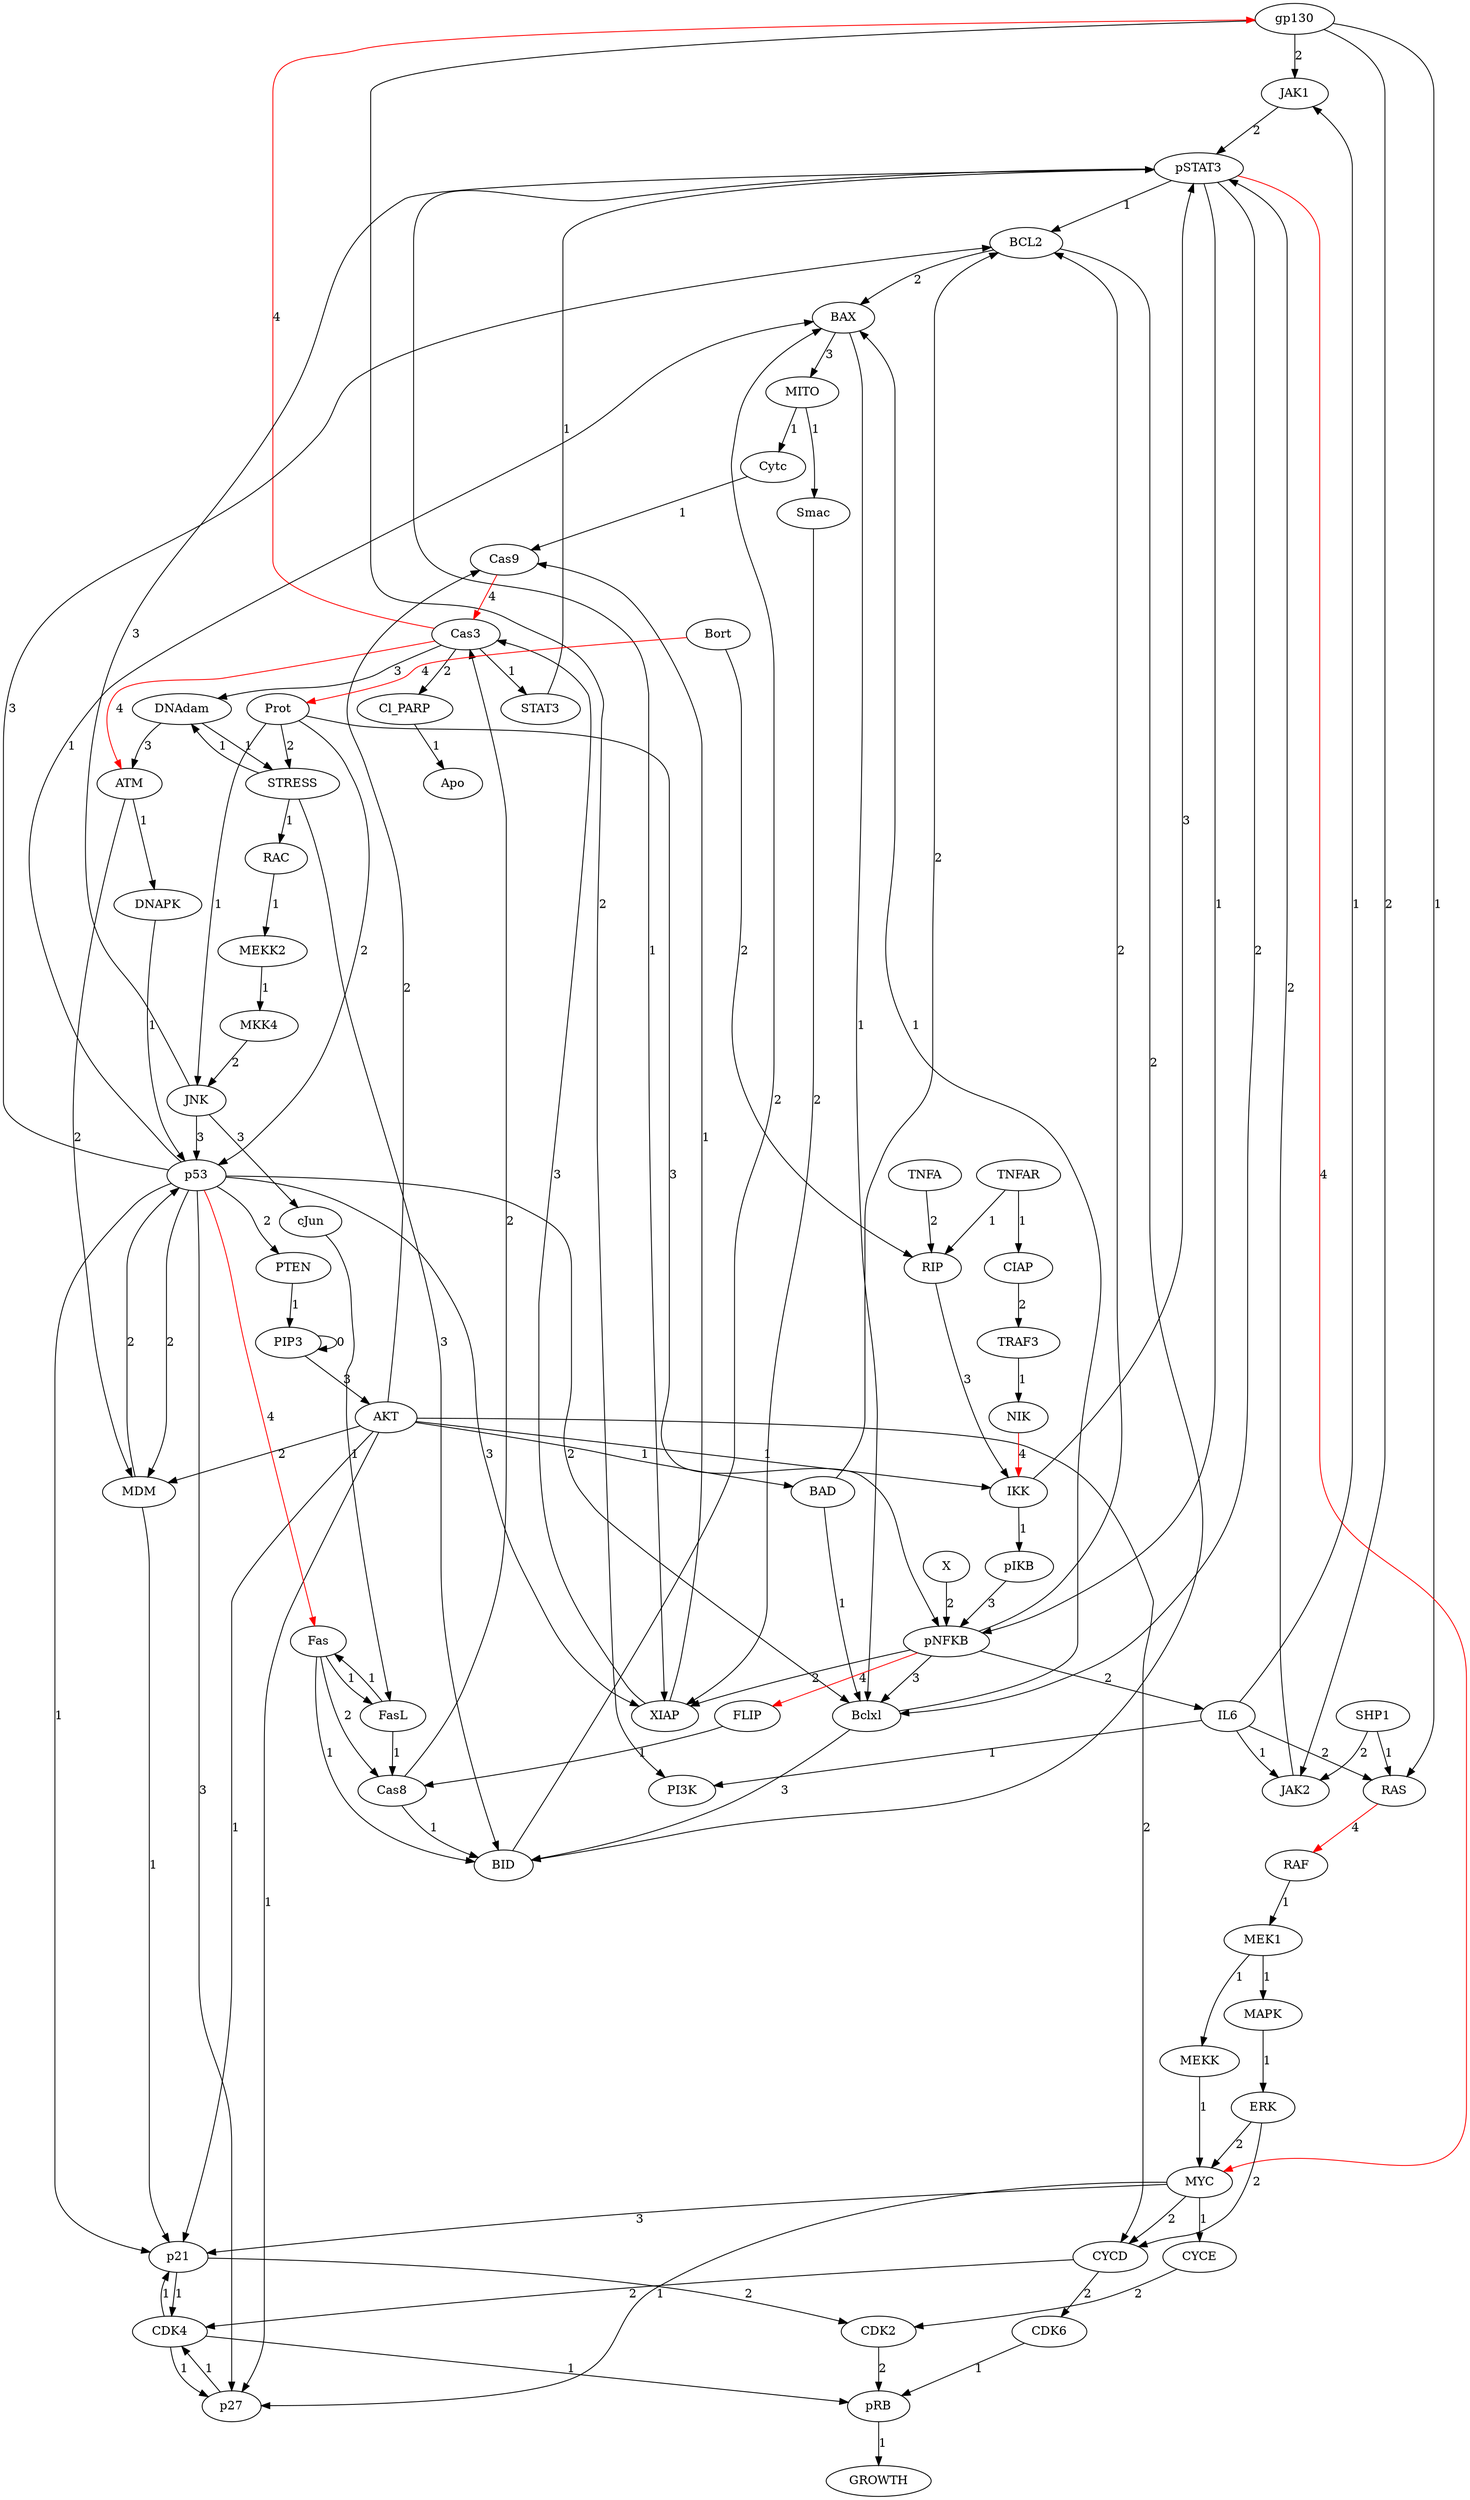 digraph  {
" gp130 " [equation="  ! (  ( Cas3 )  ) "];
" DNAdam " [equation="  ( STRESS )  || ( Cas3 ) "];
" Fas " [equation="  ( FasL )  || ( p53 ) "];
" MEKK " [equation="  ( MEK1 ) "];
" RIP " [equation="  ( Bort )  || ( TNFAR && (  (  ( TNFA )  )  ) ) "];
" MKK4 " [equation="  ( MEKK2 ) "];
" p21 " [equation="  (  (  (  (  ( p53  ) && ! ( MYC  )  ) && ! ( AKT  )  ) && ! ( MDM  )  ) && ! ( CDK4  )  ) "];
" BAX " [equation="  (  (  ( BID  ) && ! ( Bclxl  )  ) && ! ( BCL2  )  )  || (  (  ( p53  ) && ! ( Bclxl  )  ) && ! ( BCL2  )  ) "];
" TRAF3 " [equation="  ! (  ( CIAP )  ) "];
" CYCD " [equation="  ( AKT )  || ( MYC )  || ( ERK ) "];
" BCL2 " [equation="  (  (  ( pSTAT3  ) && ! ( p53  )  ) && ! ( BAD  )  )  || (  (  ( pNFKB  ) && ! ( p53  )  ) && ! ( BAD  )  ) "];
" RAF " [equation="  ( RAS ) "];
" Cas3 " [equation="  (  ( Cas8  ) && ! ( XIAP  )  )  || (  ( Cas9  ) && ! ( XIAP  )  ) "];
" MEK1 " [equation="  ( RAF ) "];
" FLIP " [equation="  ( pNFKB ) "];
" STAT3 " [equation="  ! (  ( Cas3 )  ) "];
" AKT " [equation="  ( PIP3 ) "];
" p53 " [equation="  (  ( DNAPK  ) && ! ( MDM && (  (  ( Prot )  )  )  )  )  || (  ( JNK  ) && ! ( MDM && (  (  ( Prot )  )  )  )  ) "];
" CDK6 " [equation="  ( CYCD ) "];
" Cl_PARP " [equation="  ( Cas3 ) "];
" CDK4 " [equation="  (  (  ( CYCD  ) && ! ( p27  )  ) && ! ( p21  )  ) "];
" pSTAT3 " [equation="  (  ( JAK2 && (  (  ( STAT3 && JAK1 )  && (  (  ( ! IKK )  )  )  )  )  ) && ! ( JNK  )  )  || ( JAK1 && (  (  ( STAT3 && JAK2 )  )  ) ) "];
" MITO " [equation="  ( BAX ) "];
" PI3K " [equation="  ( IL6 && (  (  ( gp130 )  )  ) ) "];
" PIP3 " [equation="  (  ( PIP3  ) && ! ( PTEN  )  ) "];
" ERK " [equation="  ( MAPK ) "];
" BAD " [equation="  ! (  ( AKT )  ) "];
" CDK2 " [equation="  (  ( CYCE  ) && ! ( p21  )  ) "];
" FasL " [equation="  ( cJun )  || ( Fas ) "];
" IL6 " [equation="  ( pNFKB ) "];
" Cytc " [equation="  ( MITO ) "];
" IKK " [equation="  ( RIP && (  (  ( NIK )  )  ) )  || ( AKT ) "];
" cJun " [equation="  ( JNK ) "];
" Cas8 " [equation="  (  ( Fas && (  (  ( FasL )  )  )  ) && ! ( FLIP  )  ) "];
" RAC " [equation="  ( STRESS ) "];
" MAPK " [equation="  ( MEK1 ) "];
" NIK " [equation="  ! (  ( TRAF3 )  ) "];
" XIAP " [equation="  (  (  ( pSTAT3  ) && ! ( Smac  )  ) && ! ( p53  )  )  || (  (  ( pNFKB  ) && ! ( Smac  )  ) && ! ( p53  )  ) "];
" Cas9 " [equation="  (  (  ( Cytc  ) && ! ( XIAP  )  ) && ! ( AKT  )  ) "];
" pIKB " [equation="  ( IKK ) "];
" JAK1 " [equation="  ( gp130 && (  (  ( IL6 )  )  ) ) "];
" Apo " [equation="  ( Cl_PARP ) "];
" ATM " [equation="  ( DNAdam )  || ( Cas3 ) "];
" Smac " [equation="  ( MITO ) "];
" BID " [equation="  (  (  ( STRESS  ) && ! ( BCL2  )  ) && ! ( Bclxl  )  )  || (  (  ( Cas8  ) && ! ( BCL2  )  ) && ! ( Bclxl  )  )  || (  (  ( Fas  ) && ! ( BCL2  )  ) && ! ( Bclxl  )  ) "];
" pRB " [equation="  ( CDK4 && (  (  ( CDK6 )  )  ) )  || ( CDK2 && (  (  ( CDK6 && CDK4 )  )  ) ) "];
" DNAPK " [equation="  ( ATM ) "];
" PTEN " [equation="  ( p53 ) "];
" pNFKB " [equation="  ( pSTAT3 )  || ( pIKB )  || ( X )  || ( Prot && (  (  ( pIKB )  )  ) ) "];
" Prot " [equation="  ! (  ( Bort )  ) "];
" STRESS " [equation="  (  ( DNAdam )  ) || ! ( DNAdam || Prot ) "];
" JNK " [equation="  (  ( MKK4  ) && ! ( Prot  )  ) "];
" Bclxl " [equation="  (  (  (  ( pSTAT3  ) && ! ( BAD  )  ) && ! ( BAX  )  ) && ! ( p53  )  )  || (  (  (  ( pNFKB  ) && ! ( BAD  )  ) && ! ( BAX  )  ) && ! ( p53  )  ) "];
" CIAP " [equation="  ( TNFAR ) "];
" GROWTH " [equation="  ( pRB ) "];
" JAK2 " [equation="  (  ( IL6 && (  (  ( gp130 )  )  )  ) && ! ( SHP1  )  ) "];
" MEKK2 " [equation="  ( RAC ) "];
" p27 " [equation="  (  (  (  ( p53  ) && ! ( CDK4  )  ) && ! ( AKT  )  ) && ! ( MYC  )  ) "];
" MDM " [equation="  (  ( AKT  ) && ! ( ATM  )  )  || (  ( p53  ) && ! ( ATM  )  ) "];
" CYCE " [equation="  ( MYC ) "];
" MYC " [equation="  ( pSTAT3 )  || ( MEKK )  || ( ERK ) "];
" RAS " [equation="  ( IL6 && (  (  ( gp130 )  )  ) )  || ( SHP1 ) "];
" Bort ";
" TNFAR ";
" TNFA ";
" X ";
" SHP1 ";
" gp130 " -> " PI3K "  [color=black, label=2];
" gp130 " -> " JAK1 "  [color=black, label=2];
" gp130 " -> " JAK2 "  [color=black, label=2];
" gp130 " -> " RAS "  [color=black, label=1];
" DNAdam " -> " ATM "  [color=black, label=3];
" DNAdam " -> " STRESS "  [color=black, label=1];
" Fas " -> " FasL "  [color=black, label=1];
" Fas " -> " Cas8 "  [color=black, label=2];
" Fas " -> " BID "  [color=black, label=1];
" MEKK " -> " MYC "  [color=black, label=1];
" RIP " -> " IKK "  [color=black, label=3];
" MKK4 " -> " JNK "  [color=black, label=2];
" p21 " -> " CDK4 "  [color=black, label=1];
" p21 " -> " CDK2 "  [color=black, label=2];
" BAX " -> " MITO "  [color=black, label=3];
" BAX " -> " Bclxl "  [color=black, label=1];
" TRAF3 " -> " NIK "  [color=black, label=1];
" CYCD " -> " CDK6 "  [color=black, label=2];
" CYCD " -> " CDK4 "  [color=black, label=2];
" BCL2 " -> " BAX "  [color=black, label=2];
" BCL2 " -> " BID "  [color=black, label=2];
" RAF " -> " MEK1 "  [color=black, label=1];
" Cas3 " -> " gp130 "  [color=red, label=4];
" Cas3 " -> " DNAdam "  [color=black, label=3];
" Cas3 " -> " STAT3 "  [color=black, label=1];
" Cas3 " -> " Cl_PARP "  [color=black, label=2];
" Cas3 " -> " ATM "  [color=red, label=4];
" MEK1 " -> " MEKK "  [color=black, label=1];
" MEK1 " -> " MAPK "  [color=black, label=1];
" FLIP " -> " Cas8 "  [color=black, label=1];
" STAT3 " -> " pSTAT3 "  [color=black, label=1];
" AKT " -> " p21 "  [color=black, label=1];
" AKT " -> " CYCD "  [color=black, label=2];
" AKT " -> " BAD "  [color=black, label=1];
" AKT " -> " IKK "  [color=black, label=1];
" AKT " -> " Cas9 "  [color=black, label=2];
" AKT " -> " p27 "  [color=black, label=1];
" AKT " -> " MDM "  [color=black, label=2];
" p53 " -> " Fas "  [color=red, label=4];
" p53 " -> " p21 "  [color=black, label=1];
" p53 " -> " BAX "  [color=black, label=1];
" p53 " -> " BCL2 "  [color=black, label=3];
" p53 " -> " XIAP "  [color=black, label=3];
" p53 " -> " PTEN "  [color=black, label=2];
" p53 " -> " Bclxl "  [color=black, label=2];
" p53 " -> " p27 "  [color=black, label=3];
" p53 " -> " MDM "  [color=black, label=2];
" CDK6 " -> " pRB "  [color=black, label=1];
" Cl_PARP " -> " Apo "  [color=black, label=1];
" CDK4 " -> " p21 "  [color=black, label=1];
" CDK4 " -> " pRB "  [color=black, label=1];
" CDK4 " -> " p27 "  [color=black, label=1];
" pSTAT3 " -> " BCL2 "  [color=black, label=1];
" pSTAT3 " -> " XIAP "  [color=black, label=1];
" pSTAT3 " -> " pNFKB "  [color=black, label=1];
" pSTAT3 " -> " Bclxl "  [color=black, label=2];
" pSTAT3 " -> " MYC "  [color=red, label=4];
" MITO " -> " Cytc "  [color=black, label=1];
" MITO " -> " Smac "  [color=black, label=1];
" PIP3 " -> " AKT "  [color=black, label=3];
" PIP3 " -> " PIP3 "  [color=black, label=0];
" ERK " -> " CYCD "  [color=black, label=2];
" ERK " -> " MYC "  [color=black, label=2];
" BAD " -> " BCL2 "  [color=black, label=2];
" BAD " -> " Bclxl "  [color=black, label=1];
" CDK2 " -> " pRB "  [color=black, label=2];
" FasL " -> " Fas "  [color=black, label=1];
" FasL " -> " Cas8 "  [color=black, label=1];
" IL6 " -> " PI3K "  [color=black, label=1];
" IL6 " -> " JAK1 "  [color=black, label=1];
" IL6 " -> " JAK2 "  [color=black, label=1];
" IL6 " -> " RAS "  [color=black, label=2];
" Cytc " -> " Cas9 "  [color=black, label=1];
" IKK " -> " pSTAT3 "  [color=black, label=3];
" IKK " -> " pIKB "  [color=black, label=1];
" cJun " -> " FasL "  [color=black, label=1];
" Cas8 " -> " Cas3 "  [color=black, label=2];
" Cas8 " -> " BID "  [color=black, label=1];
" RAC " -> " MEKK2 "  [color=black, label=1];
" MAPK " -> " ERK "  [color=black, label=1];
" NIK " -> " IKK "  [color=red, label=4];
" XIAP " -> " Cas3 "  [color=black, label=3];
" XIAP " -> " Cas9 "  [color=black, label=1];
" Cas9 " -> " Cas3 "  [color=red, label=4];
" pIKB " -> " pNFKB "  [color=black, label=3];
" JAK1 " -> " pSTAT3 "  [color=black, label=2];
" ATM " -> " DNAPK "  [color=black, label=1];
" ATM " -> " MDM "  [color=black, label=2];
" Smac " -> " XIAP "  [color=black, label=2];
" BID " -> " BAX "  [color=black, label=2];
" pRB " -> " GROWTH "  [color=black, label=1];
" DNAPK " -> " p53 "  [color=black, label=1];
" PTEN " -> " PIP3 "  [color=black, label=1];
" pNFKB " -> " BCL2 "  [color=black, label=2];
" pNFKB " -> " FLIP "  [color=red, label=4];
" pNFKB " -> " IL6 "  [color=black, label=2];
" pNFKB " -> " XIAP "  [color=black, label=2];
" pNFKB " -> " Bclxl "  [color=black, label=3];
" Prot " -> " p53 "  [color=black, label=2];
" Prot " -> " pNFKB "  [color=black, label=3];
" Prot " -> " STRESS "  [color=black, label=2];
" Prot " -> " JNK "  [color=black, label=1];
" STRESS " -> " DNAdam "  [color=black, label=1];
" STRESS " -> " RAC "  [color=black, label=1];
" STRESS " -> " BID "  [color=black, label=3];
" JNK " -> " p53 "  [color=black, label=3];
" JNK " -> " pSTAT3 "  [color=black, label=3];
" JNK " -> " cJun "  [color=black, label=3];
" Bclxl " -> " BAX "  [color=black, label=1];
" Bclxl " -> " BID "  [color=black, label=3];
" CIAP " -> " TRAF3 "  [color=black, label=2];
" JAK2 " -> " pSTAT3 "  [color=black, label=2];
" MEKK2 " -> " MKK4 "  [color=black, label=1];
" p27 " -> " CDK4 "  [color=black, label=1];
" MDM " -> " p21 "  [color=black, label=1];
" MDM " -> " p53 "  [color=black, label=2];
" CYCE " -> " CDK2 "  [color=black, label=2];
" MYC " -> " p21 "  [color=black, label=3];
" MYC " -> " CYCD "  [color=black, label=2];
" MYC " -> " p27 "  [color=black, label=1];
" MYC " -> " CYCE "  [color=black, label=1];
" RAS " -> " RAF "  [color=red, label=4];
" Bort " -> " RIP "  [color=black, label=2];
" Bort " -> " Prot "  [color=red, label=4];
" TNFAR " -> " RIP "  [color=black, label=1];
" TNFAR " -> " CIAP "  [color=black, label=1];
" TNFA " -> " RIP "  [color=black, label=2];
" X " -> " pNFKB "  [color=black, label=2];
" SHP1 " -> " JAK2 "  [color=black, label=2];
" SHP1 " -> " RAS "  [color=black, label=1];
}
